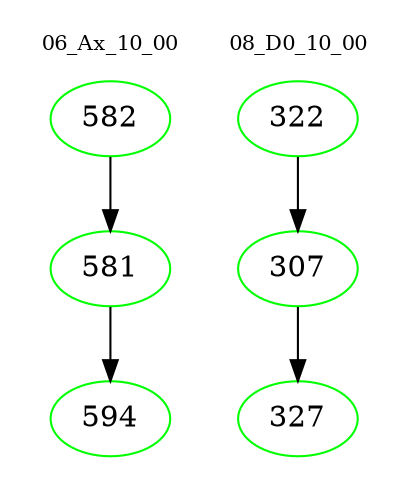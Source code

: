 digraph{
subgraph cluster_0 {
color = white
label = "06_Ax_10_00";
fontsize=10;
T0_582 [label="582", color="green"]
T0_582 -> T0_581 [color="black"]
T0_581 [label="581", color="green"]
T0_581 -> T0_594 [color="black"]
T0_594 [label="594", color="green"]
}
subgraph cluster_1 {
color = white
label = "08_D0_10_00";
fontsize=10;
T1_322 [label="322", color="green"]
T1_322 -> T1_307 [color="black"]
T1_307 [label="307", color="green"]
T1_307 -> T1_327 [color="black"]
T1_327 [label="327", color="green"]
}
}
